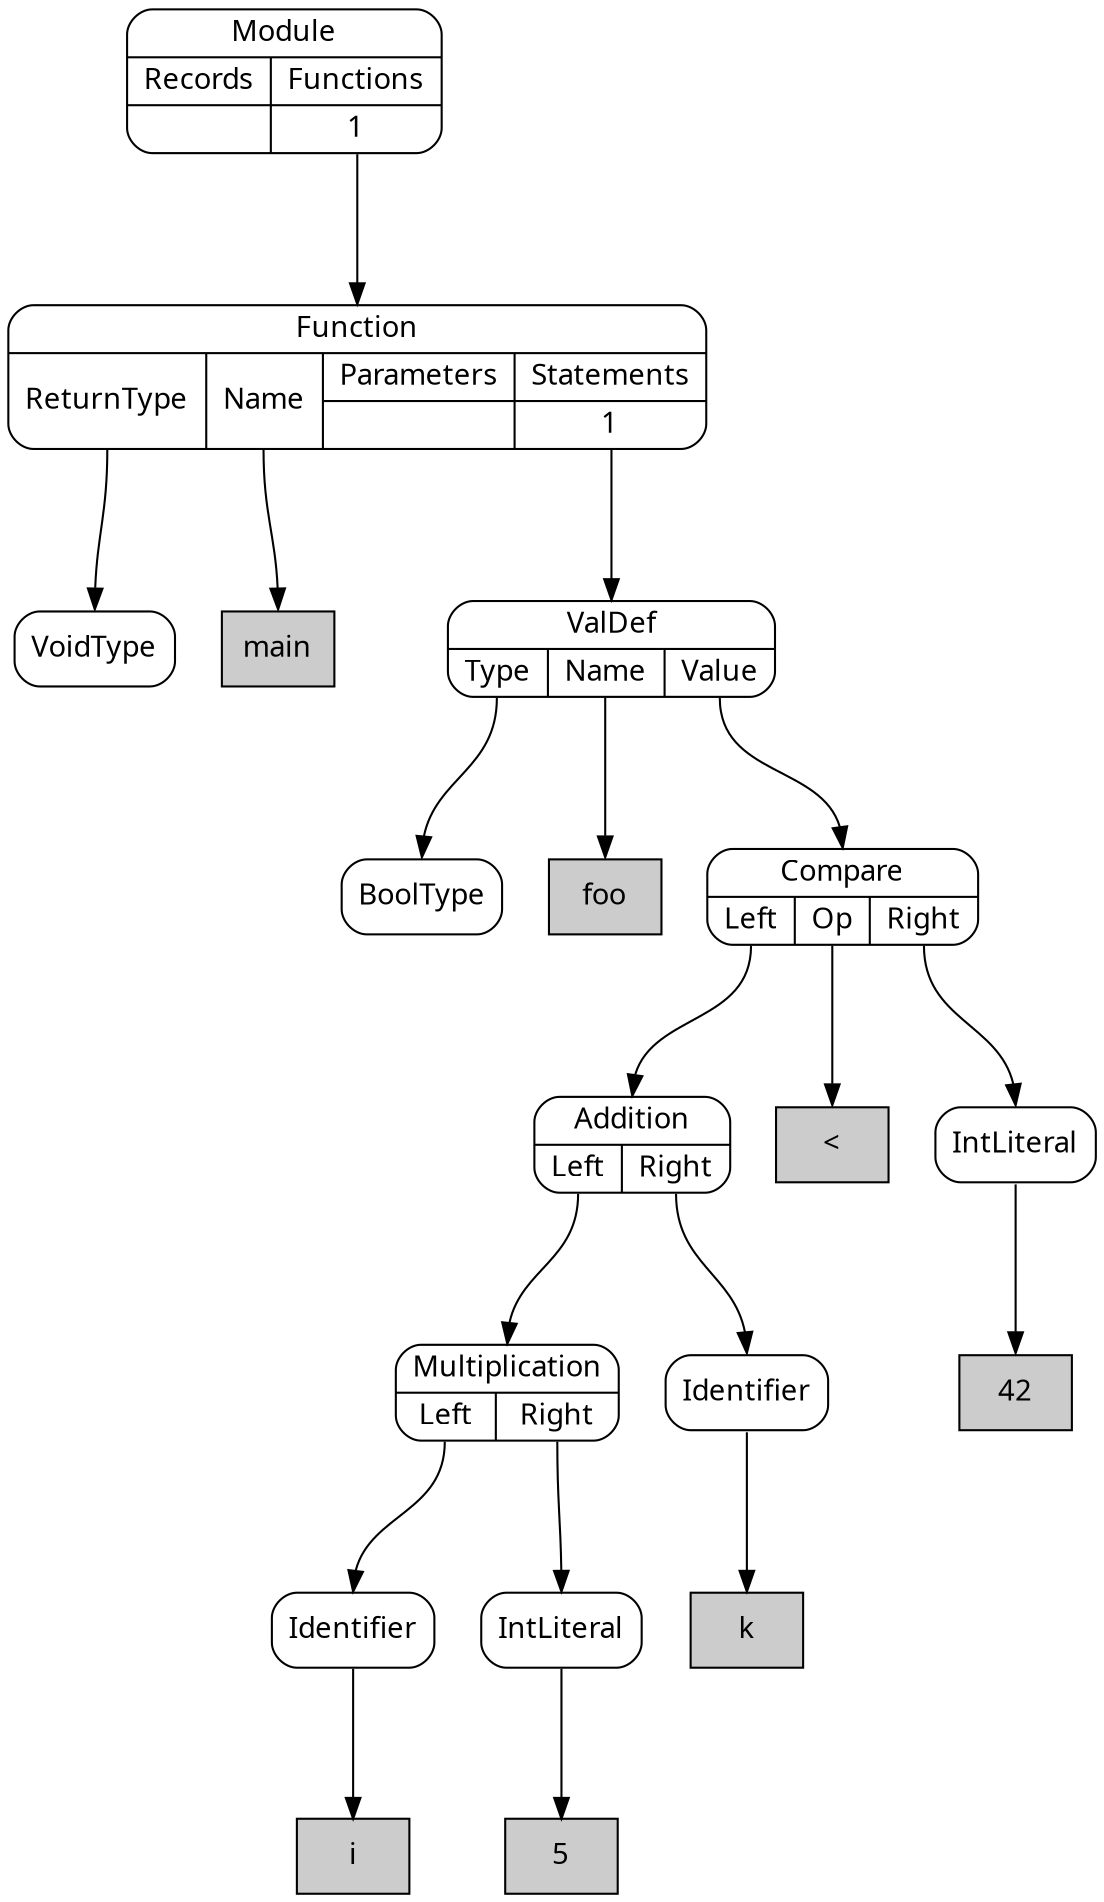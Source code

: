 digraph {
node [shape=Mrecord, style=filled, fillcolor=white, fontname="Calibri"];
graph [ordering=out, nodesep=0.3, ranksep=1];

# SimpleNode VoidType
node0 [label="VoidType", tooltip="VoidType"]

# DeclarationLiteral main
node1 [shape=box, label="main", fillcolor="#cccccc", tooltip="main"]

# SimpleNode BoolType
node2 [label="BoolType", tooltip="BoolType"]

# DeclarationLiteral foo
node3 [shape=box, label="foo", fillcolor="#cccccc", tooltip="foo"]

# ReferenceLiteral i
node4 [shape=box, label="i", fillcolor="#cccccc", tooltip="i"]

# SimpleNode Identifier
node5:s -> node4:n
node5 [label="Identifier", tooltip="Identifier"]

# Literal 5
node6 [shape=box, label="5", fillcolor="#cccccc", tooltip="5"]

# SimpleNode IntLiteral
node7:s -> node6:n
node7 [label="IntLiteral", tooltip="IntLiteral"]

# PortNode Multiplication
node8:p0:s -> node5:n
node8:p1:s -> node7:n
node8 [label="{Multiplication|{<p0>Left|<p1>Right}}", tooltip="Multiplication"]

# ReferenceLiteral k
node9 [shape=box, label="k", fillcolor="#cccccc", tooltip="k"]

# SimpleNode Identifier
node10:s -> node9:n
node10 [label="Identifier", tooltip="Identifier"]

# PortNode Addition
node11:p0:s -> node8:n
node11:p1:s -> node10:n
node11 [label="{Addition|{<p0>Left|<p1>Right}}", tooltip="Addition"]

# Literal <
node12 [shape=box, label="<", fillcolor="#cccccc", tooltip="<"]

# Literal 42
node13 [shape=box, label="42", fillcolor="#cccccc", tooltip="42"]

# SimpleNode IntLiteral
node14:s -> node13:n
node14 [label="IntLiteral", tooltip="IntLiteral"]

# PortNode Compare
node15:p0:s -> node11:n
node15:p1:s -> node12:n
node15:p2:s -> node14:n
node15 [label="{Compare|{<p0>Left|<p1>Op|<p2>Right}}", tooltip="Compare"]

# PortNode ValDef
node16:p0:s -> node2:n
node16:p1:s -> node3:n
node16:p2:s -> node15:n
node16 [label="{ValDef|{<p0>Type|<p1>Name|<p2>Value}}", tooltip="ValDef"]

# PortNode Function
node17:p0:s -> node0:n
node17:p1:s -> node1:n
node17:p3_0:s -> node16:n
node17 [label="{Function|{<p0>ReturnType|<p1>Name|{Parameters|{}}|{Statements|{<p3_0>1}}}}", tooltip="Function"]

# PortNode Module
node18:p1_0:s -> node17:n
node18 [label="{Module|{{Records|{}}|{Functions|{<p1_0>1}}}}", tooltip="Module"]

}
